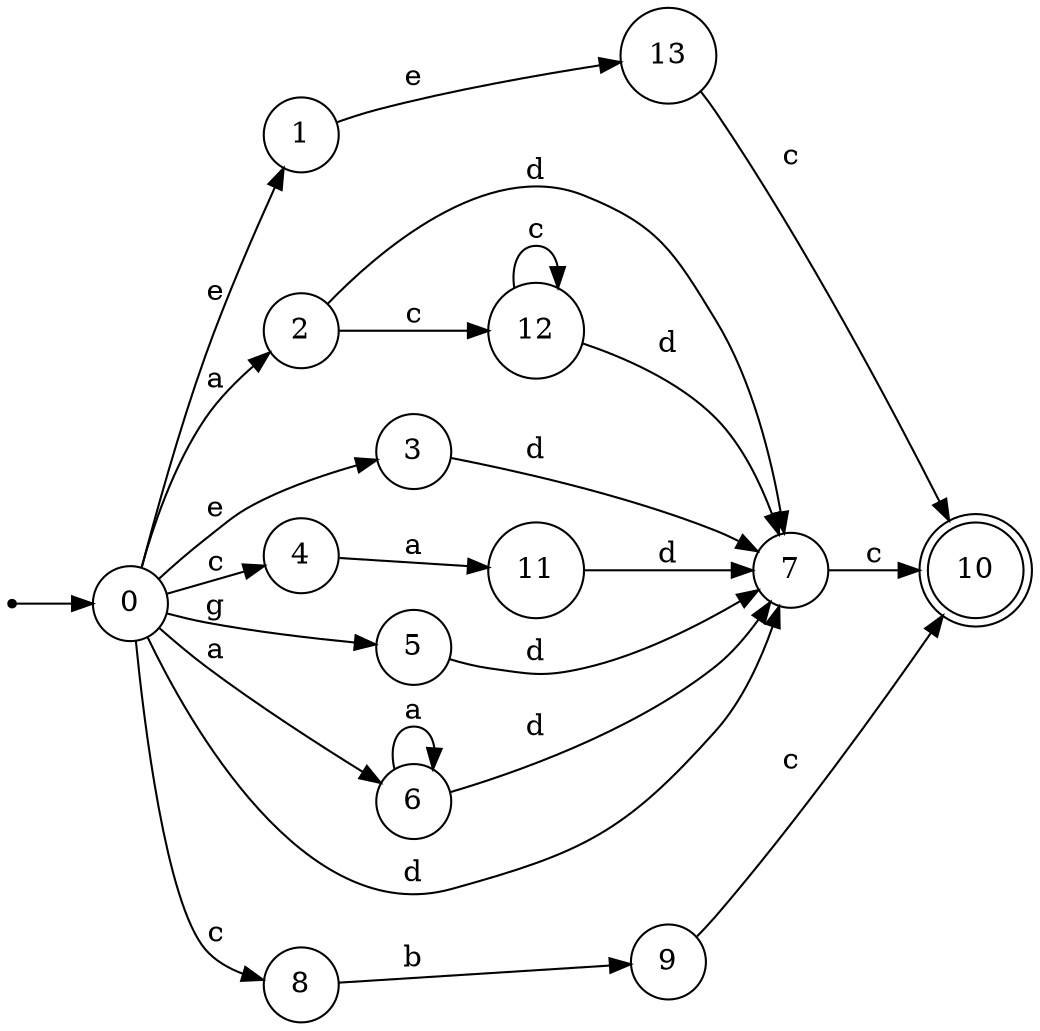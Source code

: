 digraph finite_state_machine {
rankdir=LR;
size="20,20";
node [shape = point]; "dummy0"
node [shape = circle]; "0";
"dummy0" -> "0";
node [shape = circle]; "1";
node [shape = circle]; "2";
node [shape = circle]; "3";
node [shape = circle]; "4";
node [shape = circle]; "5";
node [shape = circle]; "6";
node [shape = circle]; "7";
node [shape = circle]; "8";
node [shape = circle]; "9";
node [shape = doublecircle]; "10";node [shape = circle]; "11";
node [shape = circle]; "12";
node [shape = circle]; "13";
"0" -> "1" [label = "e"];
 "0" -> "3" [label = "e"];
 "0" -> "2" [label = "a"];
 "0" -> "6" [label = "a"];
 "0" -> "8" [label = "c"];
 "0" -> "4" [label = "c"];
 "0" -> "5" [label = "g"];
 "0" -> "7" [label = "d"];
 "8" -> "9" [label = "b"];
 "9" -> "10" [label = "c"];
 "7" -> "10" [label = "c"];
 "6" -> "6" [label = "a"];
 "6" -> "7" [label = "d"];
 "5" -> "7" [label = "d"];
 "4" -> "11" [label = "a"];
 "11" -> "7" [label = "d"];
 "3" -> "7" [label = "d"];
 "2" -> "12" [label = "c"];
 "2" -> "7" [label = "d"];
 "12" -> "12" [label = "c"];
 "12" -> "7" [label = "d"];
 "1" -> "13" [label = "e"];
 "13" -> "10" [label = "c"];
 }
